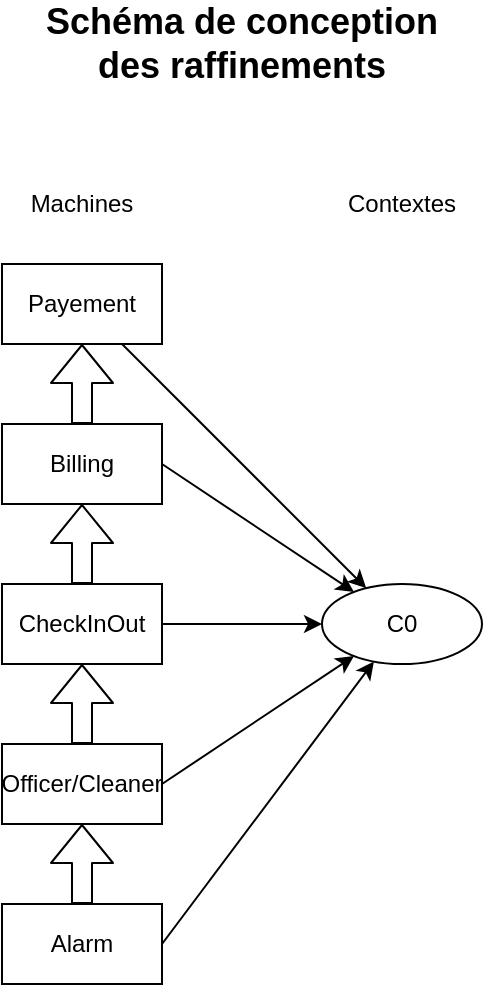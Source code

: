 <mxfile version="13.7.9" type="device"><diagram id="8s2VIlflwvzvyi2X4SjE" name="Page-1"><mxGraphModel dx="813" dy="470" grid="1" gridSize="10" guides="1" tooltips="1" connect="1" arrows="1" fold="1" page="1" pageScale="1" pageWidth="827" pageHeight="1169" math="0" shadow="0"><root><mxCell id="0"/><mxCell id="1" parent="0"/><mxCell id="iguvpCupqJHZIiThrlZt-1" value="Payement" style="rounded=0;whiteSpace=wrap;html=1;" vertex="1" parent="1"><mxGeometry x="320" y="160" width="80" height="40" as="geometry"/></mxCell><mxCell id="iguvpCupqJHZIiThrlZt-2" value="C0" style="ellipse;whiteSpace=wrap;html=1;" vertex="1" parent="1"><mxGeometry x="480" y="320" width="80" height="40" as="geometry"/></mxCell><mxCell id="iguvpCupqJHZIiThrlZt-4" value="" style="endArrow=classic;html=1;" edge="1" parent="1" source="iguvpCupqJHZIiThrlZt-1" target="iguvpCupqJHZIiThrlZt-2"><mxGeometry width="50" height="50" relative="1" as="geometry"><mxPoint x="380" y="340" as="sourcePoint"/><mxPoint x="430" y="290" as="targetPoint"/></mxGeometry></mxCell><mxCell id="iguvpCupqJHZIiThrlZt-5" value="Schéma de conception des raffinements" style="text;html=1;strokeColor=none;fillColor=none;align=center;verticalAlign=middle;whiteSpace=wrap;rounded=0;fontSize=18;fontStyle=1" vertex="1" parent="1"><mxGeometry x="330" y="40" width="220" height="20" as="geometry"/></mxCell><mxCell id="iguvpCupqJHZIiThrlZt-6" value="Contextes" style="text;html=1;strokeColor=none;fillColor=none;align=center;verticalAlign=middle;whiteSpace=wrap;rounded=0;" vertex="1" parent="1"><mxGeometry x="490" y="120" width="60" height="20" as="geometry"/></mxCell><mxCell id="iguvpCupqJHZIiThrlZt-7" value="Machines" style="text;html=1;strokeColor=none;fillColor=none;align=center;verticalAlign=middle;whiteSpace=wrap;rounded=0;" vertex="1" parent="1"><mxGeometry x="330" y="120" width="60" height="20" as="geometry"/></mxCell><mxCell id="iguvpCupqJHZIiThrlZt-8" value="Billing" style="rounded=0;whiteSpace=wrap;html=1;" vertex="1" parent="1"><mxGeometry x="320" y="240" width="80" height="40" as="geometry"/></mxCell><mxCell id="iguvpCupqJHZIiThrlZt-9" value="" style="endArrow=classic;html=1;exitX=1;exitY=0.5;exitDx=0;exitDy=0;" edge="1" parent="1" source="iguvpCupqJHZIiThrlZt-8" target="iguvpCupqJHZIiThrlZt-2"><mxGeometry width="50" height="50" relative="1" as="geometry"><mxPoint x="410" y="190" as="sourcePoint"/><mxPoint x="490" y="190" as="targetPoint"/></mxGeometry></mxCell><mxCell id="iguvpCupqJHZIiThrlZt-10" value="" style="endArrow=classic;html=1;shape=flexArrow;" edge="1" parent="1" source="iguvpCupqJHZIiThrlZt-8" target="iguvpCupqJHZIiThrlZt-1"><mxGeometry width="50" height="50" relative="1" as="geometry"><mxPoint x="130" y="260" as="sourcePoint"/><mxPoint x="180" y="210" as="targetPoint"/></mxGeometry></mxCell><mxCell id="iguvpCupqJHZIiThrlZt-11" value="CheckInOut" style="rounded=0;whiteSpace=wrap;html=1;" vertex="1" parent="1"><mxGeometry x="320" y="320" width="80" height="40" as="geometry"/></mxCell><mxCell id="iguvpCupqJHZIiThrlZt-13" value="" style="endArrow=classic;html=1;shape=flexArrow;" edge="1" parent="1" source="iguvpCupqJHZIiThrlZt-11" target="iguvpCupqJHZIiThrlZt-8"><mxGeometry width="50" height="50" relative="1" as="geometry"><mxPoint x="138" y="345.86" as="sourcePoint"/><mxPoint x="368" y="290" as="targetPoint"/></mxGeometry></mxCell><mxCell id="iguvpCupqJHZIiThrlZt-14" value="" style="endArrow=classic;html=1;exitX=1;exitY=0.5;exitDx=0;exitDy=0;" edge="1" parent="1" source="iguvpCupqJHZIiThrlZt-11" target="iguvpCupqJHZIiThrlZt-2"><mxGeometry width="50" height="50" relative="1" as="geometry"><mxPoint x="410" y="250" as="sourcePoint"/><mxPoint x="501.716" y="204.142" as="targetPoint"/></mxGeometry></mxCell><mxCell id="iguvpCupqJHZIiThrlZt-22" value="Officer/Cleaner" style="rounded=0;whiteSpace=wrap;html=1;" vertex="1" parent="1"><mxGeometry x="320" y="400" width="80" height="40" as="geometry"/></mxCell><mxCell id="iguvpCupqJHZIiThrlZt-23" value="Alarm" style="rounded=0;whiteSpace=wrap;html=1;" vertex="1" parent="1"><mxGeometry x="320" y="480" width="80" height="40" as="geometry"/></mxCell><mxCell id="iguvpCupqJHZIiThrlZt-24" value="" style="endArrow=classic;html=1;shape=flexArrow;" edge="1" parent="1" source="iguvpCupqJHZIiThrlZt-22" target="iguvpCupqJHZIiThrlZt-11"><mxGeometry width="50" height="50" relative="1" as="geometry"><mxPoint x="370" y="330" as="sourcePoint"/><mxPoint x="370" y="290" as="targetPoint"/></mxGeometry></mxCell><mxCell id="iguvpCupqJHZIiThrlZt-25" value="" style="endArrow=classic;html=1;shape=flexArrow;" edge="1" parent="1" source="iguvpCupqJHZIiThrlZt-23" target="iguvpCupqJHZIiThrlZt-22"><mxGeometry width="50" height="50" relative="1" as="geometry"><mxPoint x="370" y="410" as="sourcePoint"/><mxPoint x="370" y="370" as="targetPoint"/></mxGeometry></mxCell><mxCell id="iguvpCupqJHZIiThrlZt-26" value="" style="endArrow=classic;html=1;exitX=1;exitY=0.5;exitDx=0;exitDy=0;" edge="1" parent="1" source="iguvpCupqJHZIiThrlZt-22" target="iguvpCupqJHZIiThrlZt-2"><mxGeometry width="50" height="50" relative="1" as="geometry"><mxPoint x="410" y="420" as="sourcePoint"/><mxPoint x="506.0" y="286.0" as="targetPoint"/></mxGeometry></mxCell><mxCell id="iguvpCupqJHZIiThrlZt-27" value="" style="endArrow=classic;html=1;exitX=1;exitY=0.5;exitDx=0;exitDy=0;" edge="1" parent="1" source="iguvpCupqJHZIiThrlZt-23" target="iguvpCupqJHZIiThrlZt-2"><mxGeometry width="50" height="50" relative="1" as="geometry"><mxPoint x="410" y="430" as="sourcePoint"/><mxPoint x="515.955" y="288.727" as="targetPoint"/></mxGeometry></mxCell></root></mxGraphModel></diagram></mxfile>